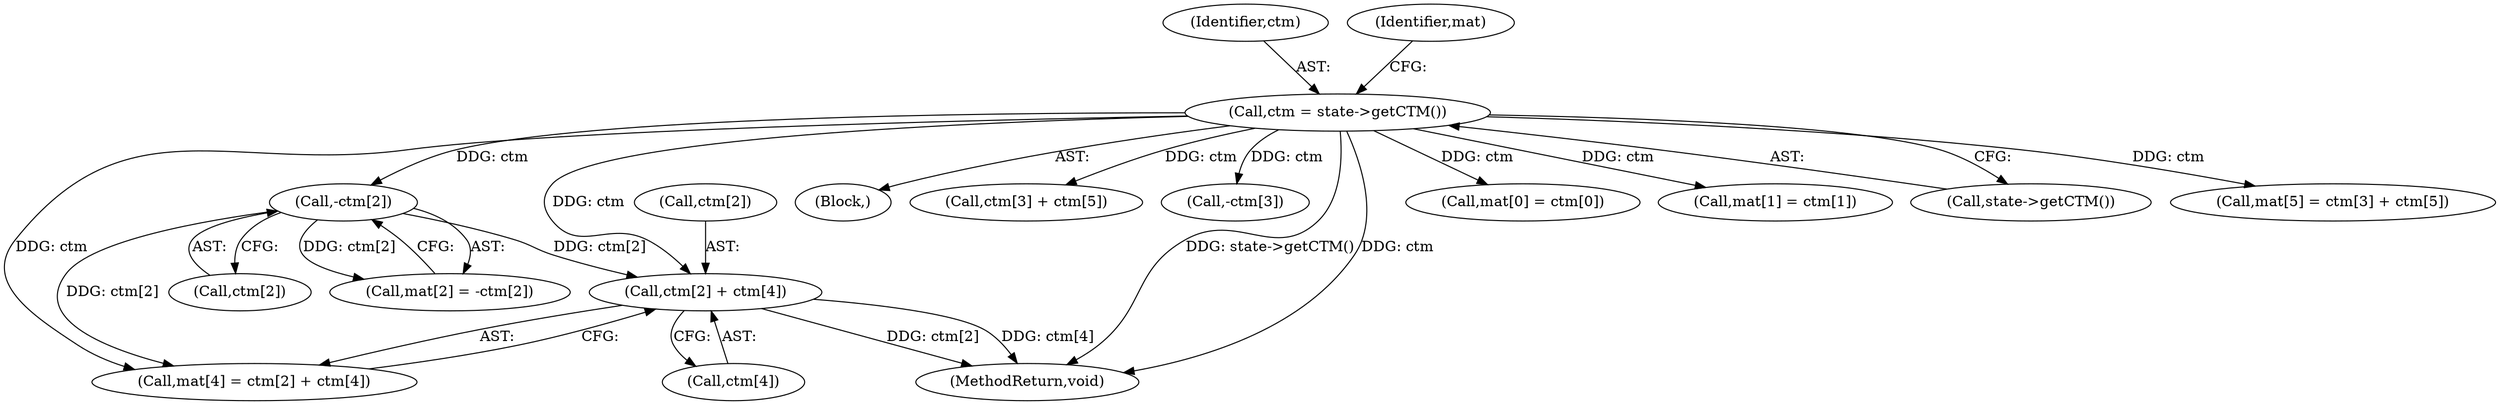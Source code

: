 digraph "0_poppler_7b2d314a61fd0e12f47c62996cb49ec0d1ba747a_10@pointer" {
"1000158" [label="(Call,ctm[2] + ctm[4])"];
"1000142" [label="(Call,-ctm[2])"];
"1000121" [label="(Call,ctm = state->getCTM())"];
"1000154" [label="(Call,mat[4] = ctm[2] + ctm[4])"];
"1000109" [label="(Block,)"];
"1000122" [label="(Identifier,ctm)"];
"1000169" [label="(Call,ctm[3] + ctm[5])"];
"1000150" [label="(Call,-ctm[3])"];
"1000121" [label="(Call,ctm = state->getCTM())"];
"1000142" [label="(Call,-ctm[2])"];
"1000566" [label="(MethodReturn,void)"];
"1000143" [label="(Call,ctm[2])"];
"1000162" [label="(Call,ctm[4])"];
"1000158" [label="(Call,ctm[2] + ctm[4])"];
"1000126" [label="(Identifier,mat)"];
"1000124" [label="(Call,mat[0] = ctm[0])"];
"1000159" [label="(Call,ctm[2])"];
"1000138" [label="(Call,mat[2] = -ctm[2])"];
"1000131" [label="(Call,mat[1] = ctm[1])"];
"1000123" [label="(Call,state->getCTM())"];
"1000165" [label="(Call,mat[5] = ctm[3] + ctm[5])"];
"1000158" -> "1000154"  [label="AST: "];
"1000158" -> "1000162"  [label="CFG: "];
"1000159" -> "1000158"  [label="AST: "];
"1000162" -> "1000158"  [label="AST: "];
"1000154" -> "1000158"  [label="CFG: "];
"1000158" -> "1000566"  [label="DDG: ctm[2]"];
"1000158" -> "1000566"  [label="DDG: ctm[4]"];
"1000142" -> "1000158"  [label="DDG: ctm[2]"];
"1000121" -> "1000158"  [label="DDG: ctm"];
"1000142" -> "1000138"  [label="AST: "];
"1000142" -> "1000143"  [label="CFG: "];
"1000143" -> "1000142"  [label="AST: "];
"1000138" -> "1000142"  [label="CFG: "];
"1000142" -> "1000138"  [label="DDG: ctm[2]"];
"1000121" -> "1000142"  [label="DDG: ctm"];
"1000142" -> "1000154"  [label="DDG: ctm[2]"];
"1000121" -> "1000109"  [label="AST: "];
"1000121" -> "1000123"  [label="CFG: "];
"1000122" -> "1000121"  [label="AST: "];
"1000123" -> "1000121"  [label="AST: "];
"1000126" -> "1000121"  [label="CFG: "];
"1000121" -> "1000566"  [label="DDG: state->getCTM()"];
"1000121" -> "1000566"  [label="DDG: ctm"];
"1000121" -> "1000124"  [label="DDG: ctm"];
"1000121" -> "1000131"  [label="DDG: ctm"];
"1000121" -> "1000150"  [label="DDG: ctm"];
"1000121" -> "1000154"  [label="DDG: ctm"];
"1000121" -> "1000165"  [label="DDG: ctm"];
"1000121" -> "1000169"  [label="DDG: ctm"];
}

